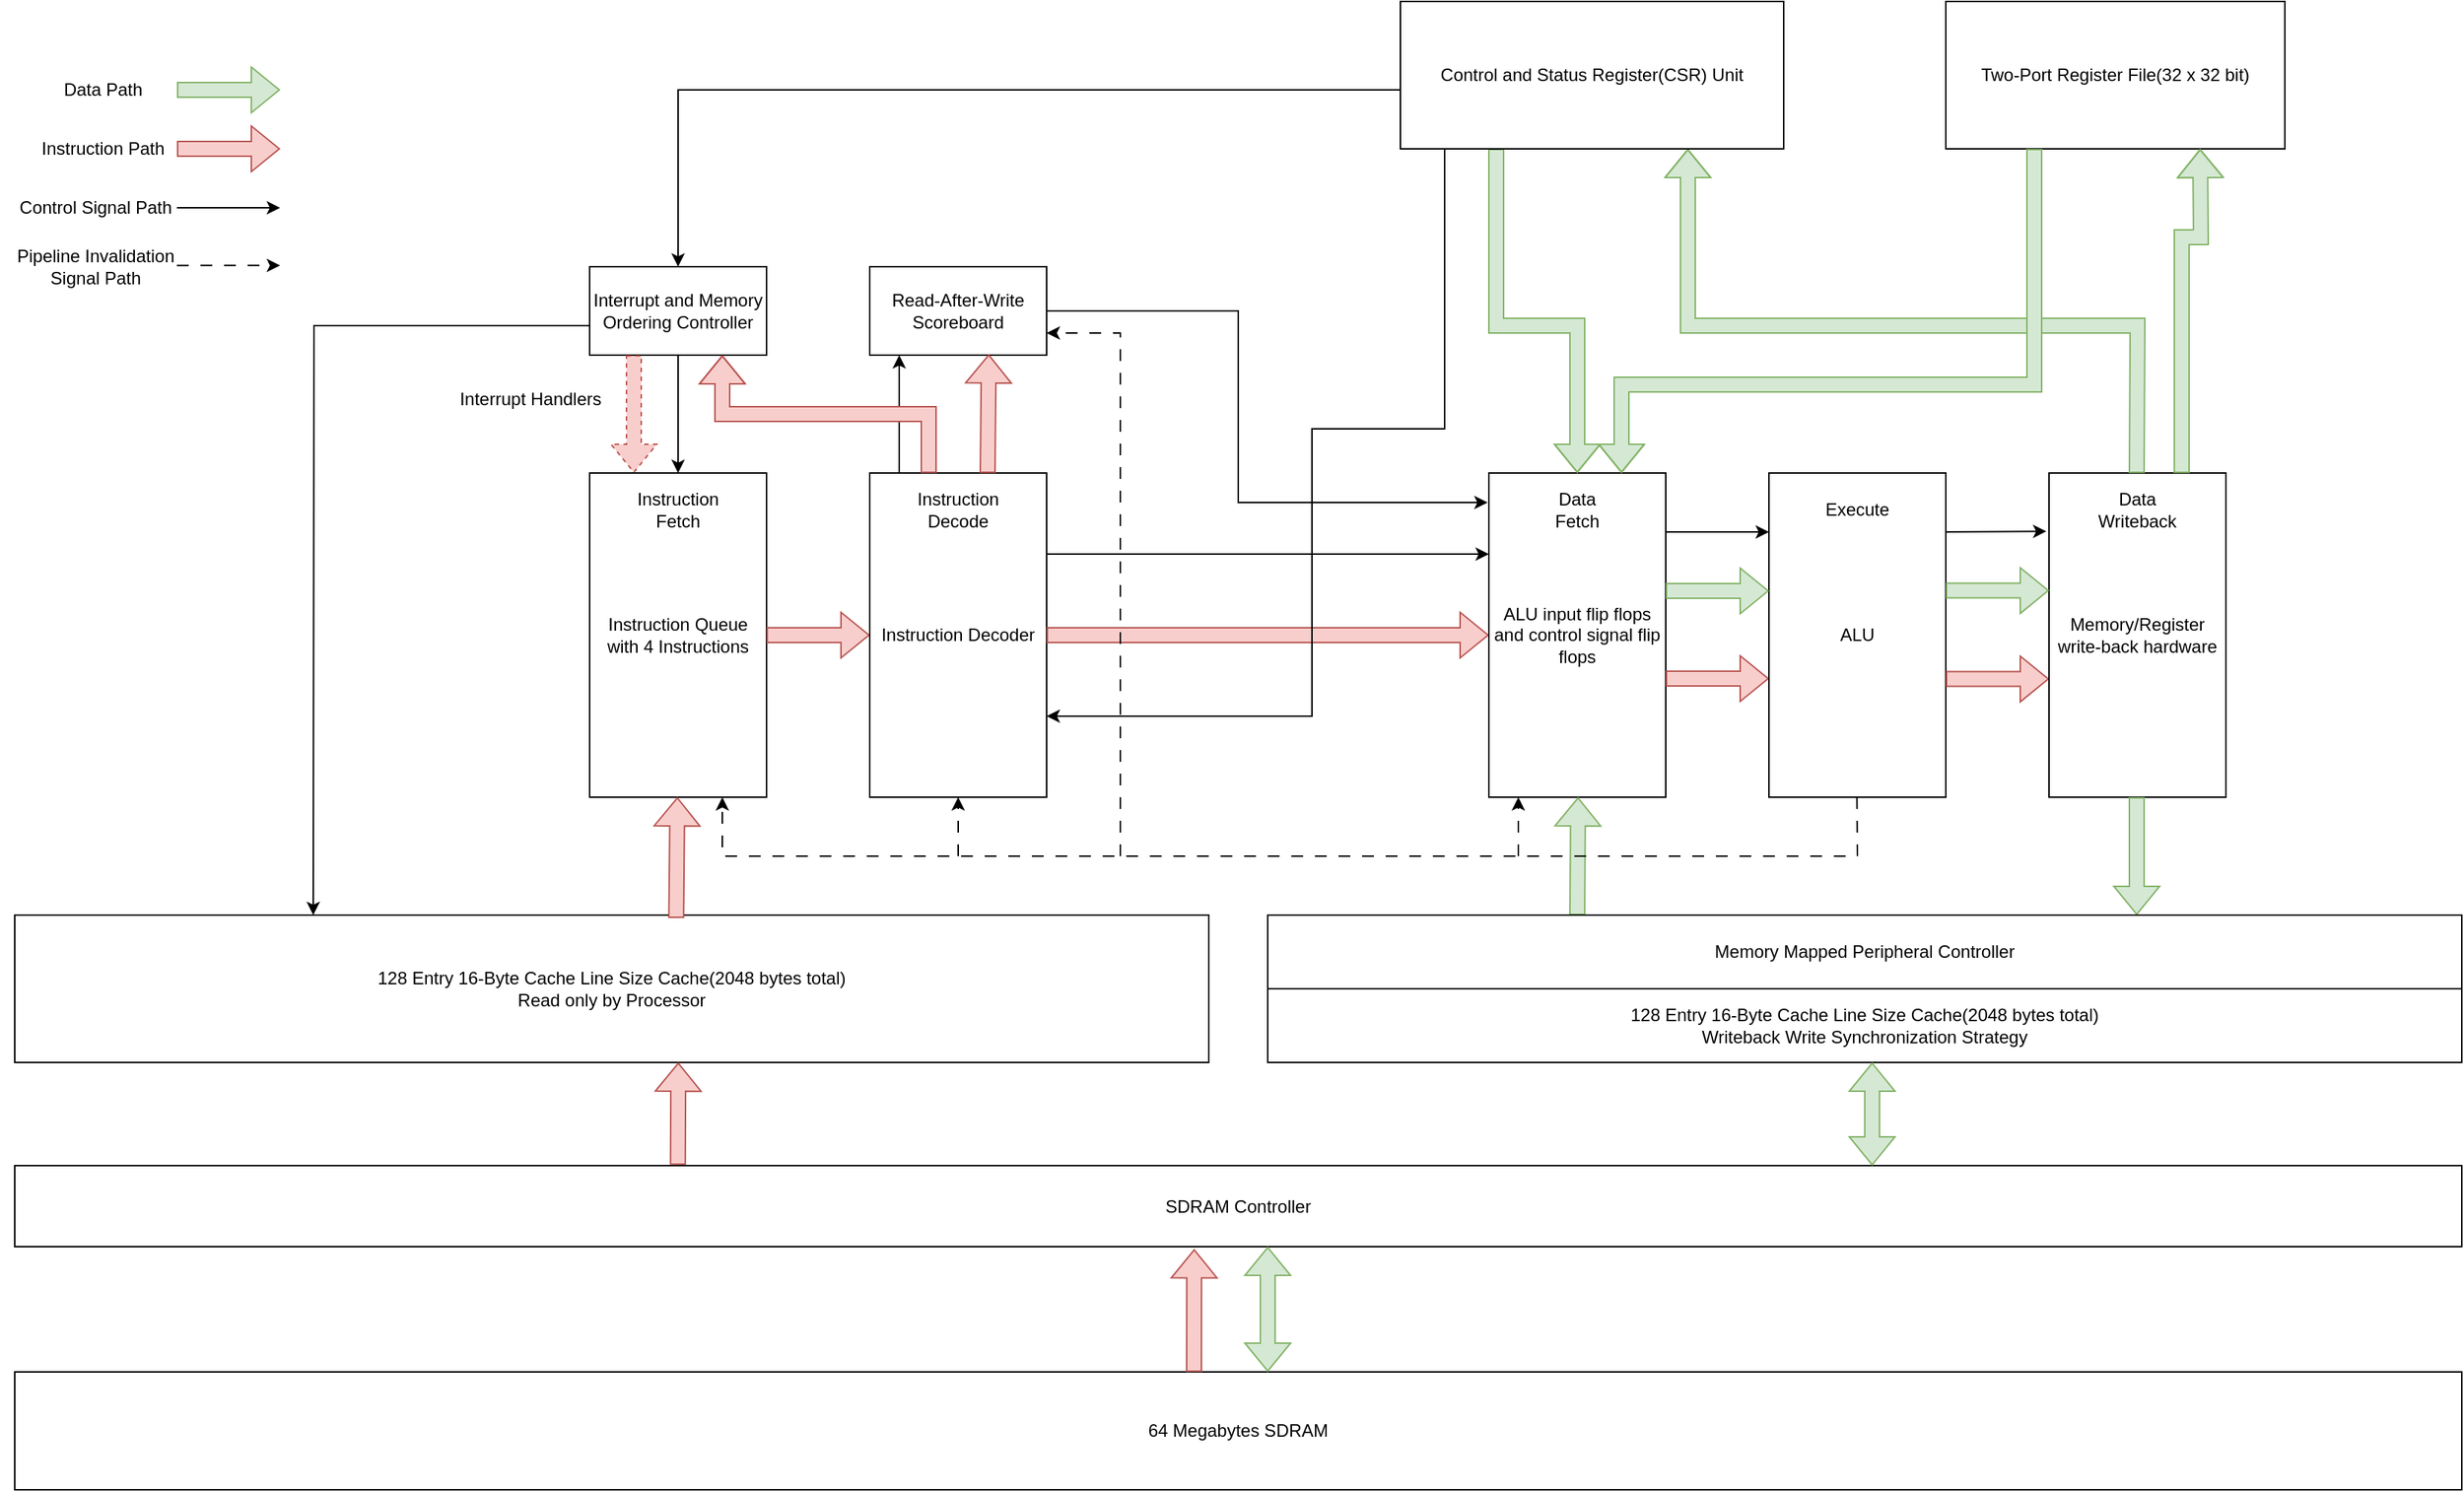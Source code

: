 <mxfile version="21.6.5" type="device">
  <diagram name="Page-1" id="JWE1wfc7kts20WYxoRY5">
    <mxGraphModel dx="1728" dy="1032" grid="1" gridSize="10" guides="1" tooltips="1" connect="1" arrows="1" fold="1" page="1" pageScale="1" pageWidth="850" pageHeight="1100" math="0" shadow="0">
      <root>
        <mxCell id="0" />
        <mxCell id="1" parent="0" />
        <mxCell id="zqCklAuxV9BFTB3McMf0-1" value="128 Entry 16-Byte Cache Line Size Cache(2048 bytes total)&lt;br&gt;Read only by Processor" style="rounded=0;whiteSpace=wrap;html=1;" vertex="1" parent="1">
          <mxGeometry x="20" y="680" width="810" height="100" as="geometry" />
        </mxCell>
        <mxCell id="zqCklAuxV9BFTB3McMf0-2" value="64 Megabytes SDRAM" style="rounded=0;whiteSpace=wrap;html=1;" vertex="1" parent="1">
          <mxGeometry x="20" y="990" width="1660" height="80" as="geometry" />
        </mxCell>
        <mxCell id="zqCklAuxV9BFTB3McMf0-4" value="Instruction Queue with 4 Instructions" style="rounded=0;whiteSpace=wrap;html=1;" vertex="1" parent="1">
          <mxGeometry x="410" y="380" width="120" height="220" as="geometry" />
        </mxCell>
        <mxCell id="zqCklAuxV9BFTB3McMf0-5" value="" style="shape=flexArrow;endArrow=classic;html=1;rounded=0;fillColor=#f8cecc;strokeColor=#b85450;" edge="1" parent="1">
          <mxGeometry width="50" height="50" relative="1" as="geometry">
            <mxPoint x="530" y="490" as="sourcePoint" />
            <mxPoint x="600" y="490" as="targetPoint" />
          </mxGeometry>
        </mxCell>
        <mxCell id="zqCklAuxV9BFTB3McMf0-6" value="Instruction Decoder" style="rounded=0;whiteSpace=wrap;html=1;" vertex="1" parent="1">
          <mxGeometry x="600" y="380" width="120" height="220" as="geometry" />
        </mxCell>
        <mxCell id="zqCklAuxV9BFTB3McMf0-7" value="" style="shape=flexArrow;endArrow=classic;html=1;rounded=0;fillColor=#f8cecc;strokeColor=#b85450;entryX=0;entryY=0.5;entryDx=0;entryDy=0;" edge="1" parent="1" target="zqCklAuxV9BFTB3McMf0-8">
          <mxGeometry width="50" height="50" relative="1" as="geometry">
            <mxPoint x="720" y="490" as="sourcePoint" />
            <mxPoint x="790" y="490" as="targetPoint" />
          </mxGeometry>
        </mxCell>
        <mxCell id="zqCklAuxV9BFTB3McMf0-8" value="ALU input flip flops and control signal flip flops" style="rounded=0;whiteSpace=wrap;html=1;" vertex="1" parent="1">
          <mxGeometry x="1020" y="380" width="120" height="220" as="geometry" />
        </mxCell>
        <mxCell id="zqCklAuxV9BFTB3McMf0-9" value="" style="shape=flexArrow;endArrow=classic;html=1;rounded=0;fillColor=#f8cecc;strokeColor=#b85450;" edge="1" parent="1">
          <mxGeometry width="50" height="50" relative="1" as="geometry">
            <mxPoint x="1140" y="519.5" as="sourcePoint" />
            <mxPoint x="1210" y="519.5" as="targetPoint" />
          </mxGeometry>
        </mxCell>
        <mxCell id="zqCklAuxV9BFTB3McMf0-10" value="ALU" style="rounded=0;whiteSpace=wrap;html=1;" vertex="1" parent="1">
          <mxGeometry x="1210" y="380" width="120" height="220" as="geometry" />
        </mxCell>
        <mxCell id="zqCklAuxV9BFTB3McMf0-11" value="" style="shape=flexArrow;endArrow=classic;html=1;rounded=0;fillColor=#f8cecc;strokeColor=#b85450;" edge="1" parent="1">
          <mxGeometry width="50" height="50" relative="1" as="geometry">
            <mxPoint x="1330" y="519.76" as="sourcePoint" />
            <mxPoint x="1400" y="519.76" as="targetPoint" />
          </mxGeometry>
        </mxCell>
        <mxCell id="zqCklAuxV9BFTB3McMf0-12" value="Memory/Register write-back hardware" style="rounded=0;whiteSpace=wrap;html=1;" vertex="1" parent="1">
          <mxGeometry x="1400" y="380" width="120" height="220" as="geometry" />
        </mxCell>
        <mxCell id="zqCklAuxV9BFTB3McMf0-14" value="SDRAM Controller" style="rounded=0;whiteSpace=wrap;html=1;" vertex="1" parent="1">
          <mxGeometry x="20" y="850" width="1660" height="55" as="geometry" />
        </mxCell>
        <mxCell id="zqCklAuxV9BFTB3McMf0-15" value="128 Entry 16-Byte Cache Line Size Cache(2048 bytes total)&lt;br&gt;Writeback Write Synchronization Strategy" style="rounded=0;whiteSpace=wrap;html=1;" vertex="1" parent="1">
          <mxGeometry x="870" y="730" width="810" height="50" as="geometry" />
        </mxCell>
        <mxCell id="zqCklAuxV9BFTB3McMf0-17" value="Instruction Fetch" style="text;html=1;strokeColor=none;fillColor=none;align=center;verticalAlign=middle;whiteSpace=wrap;rounded=0;" vertex="1" parent="1">
          <mxGeometry x="440" y="390" width="60" height="30" as="geometry" />
        </mxCell>
        <mxCell id="zqCklAuxV9BFTB3McMf0-18" value="Instruction Decode" style="text;html=1;strokeColor=none;fillColor=none;align=center;verticalAlign=middle;whiteSpace=wrap;rounded=0;" vertex="1" parent="1">
          <mxGeometry x="630" y="390" width="60" height="30" as="geometry" />
        </mxCell>
        <mxCell id="zqCklAuxV9BFTB3McMf0-19" value="Data Fetch" style="text;html=1;strokeColor=none;fillColor=none;align=center;verticalAlign=middle;whiteSpace=wrap;rounded=0;" vertex="1" parent="1">
          <mxGeometry x="1050" y="390" width="60" height="30" as="geometry" />
        </mxCell>
        <mxCell id="zqCklAuxV9BFTB3McMf0-20" value="Execute" style="text;html=1;strokeColor=none;fillColor=none;align=center;verticalAlign=middle;whiteSpace=wrap;rounded=0;" vertex="1" parent="1">
          <mxGeometry x="1240" y="390" width="60" height="30" as="geometry" />
        </mxCell>
        <mxCell id="zqCklAuxV9BFTB3McMf0-21" value="Data Writeback" style="text;html=1;strokeColor=none;fillColor=none;align=center;verticalAlign=middle;whiteSpace=wrap;rounded=0;" vertex="1" parent="1">
          <mxGeometry x="1430" y="390" width="60" height="30" as="geometry" />
        </mxCell>
        <mxCell id="zqCklAuxV9BFTB3McMf0-24" value="Two-Port Register File(32 x 32 bit)" style="rounded=0;whiteSpace=wrap;html=1;" vertex="1" parent="1">
          <mxGeometry x="1330" y="60" width="230" height="100" as="geometry" />
        </mxCell>
        <mxCell id="zqCklAuxV9BFTB3McMf0-27" value="" style="shape=flexArrow;endArrow=classic;html=1;rounded=0;entryX=0.5;entryY=0;entryDx=0;entryDy=0;fillColor=#d5e8d4;strokeColor=#82b366;exitX=0.25;exitY=1;exitDx=0;exitDy=0;" edge="1" parent="1" source="zqCklAuxV9BFTB3McMf0-59" target="zqCklAuxV9BFTB3McMf0-8">
          <mxGeometry width="50" height="50" relative="1" as="geometry">
            <mxPoint x="1080" y="300" as="sourcePoint" />
            <mxPoint x="1080" y="370" as="targetPoint" />
            <Array as="points">
              <mxPoint x="1025" y="280" />
              <mxPoint x="1080" y="280" />
            </Array>
          </mxGeometry>
        </mxCell>
        <mxCell id="zqCklAuxV9BFTB3McMf0-28" value="" style="shape=flexArrow;endArrow=classic;html=1;rounded=0;fillColor=#d5e8d4;strokeColor=#82b366;" edge="1" parent="1">
          <mxGeometry width="50" height="50" relative="1" as="geometry">
            <mxPoint x="1140" y="460" as="sourcePoint" />
            <mxPoint x="1210" y="460" as="targetPoint" />
          </mxGeometry>
        </mxCell>
        <mxCell id="zqCklAuxV9BFTB3McMf0-29" value="" style="shape=flexArrow;endArrow=classic;html=1;rounded=0;fillColor=#d5e8d4;strokeColor=#82b366;" edge="1" parent="1">
          <mxGeometry width="50" height="50" relative="1" as="geometry">
            <mxPoint x="1330" y="459.76" as="sourcePoint" />
            <mxPoint x="1400" y="459.76" as="targetPoint" />
          </mxGeometry>
        </mxCell>
        <mxCell id="zqCklAuxV9BFTB3McMf0-30" value="" style="shape=flexArrow;endArrow=classic;html=1;rounded=0;entryX=0.5;entryY=0;entryDx=0;entryDy=0;fillColor=#d5e8d4;strokeColor=#82b366;" edge="1" parent="1">
          <mxGeometry width="50" height="50" relative="1" as="geometry">
            <mxPoint x="1459.5" y="600" as="sourcePoint" />
            <mxPoint x="1459.5" y="680" as="targetPoint" />
          </mxGeometry>
        </mxCell>
        <mxCell id="zqCklAuxV9BFTB3McMf0-31" value="" style="shape=flexArrow;endArrow=classic;html=1;rounded=0;fillColor=#d5e8d4;strokeColor=#82b366;entryX=0.75;entryY=1;entryDx=0;entryDy=0;" edge="1" parent="1" target="zqCklAuxV9BFTB3McMf0-59">
          <mxGeometry width="50" height="50" relative="1" as="geometry">
            <mxPoint x="1459.5" y="380" as="sourcePoint" />
            <mxPoint x="1460" y="300" as="targetPoint" />
            <Array as="points">
              <mxPoint x="1460" y="280" />
              <mxPoint x="1155" y="280" />
            </Array>
          </mxGeometry>
        </mxCell>
        <mxCell id="zqCklAuxV9BFTB3McMf0-33" value="" style="shape=flexArrow;endArrow=classic;html=1;rounded=0;fillColor=#f8cecc;strokeColor=#b85450;entryX=0.25;entryY=1;entryDx=0;entryDy=0;exitX=0.554;exitY=0.02;exitDx=0;exitDy=0;exitPerimeter=0;" edge="1" parent="1" source="zqCklAuxV9BFTB3McMf0-1">
          <mxGeometry width="50" height="50" relative="1" as="geometry">
            <mxPoint x="469.5" y="660" as="sourcePoint" />
            <mxPoint x="469.5" y="600" as="targetPoint" />
          </mxGeometry>
        </mxCell>
        <mxCell id="zqCklAuxV9BFTB3McMf0-34" value="Read-After-Write Scoreboard" style="rounded=0;whiteSpace=wrap;html=1;" vertex="1" parent="1">
          <mxGeometry x="600" y="240" width="120" height="60" as="geometry" />
        </mxCell>
        <mxCell id="zqCklAuxV9BFTB3McMf0-36" value="" style="shape=flexArrow;endArrow=classic;startArrow=classic;html=1;rounded=0;fillColor=#d5e8d4;strokeColor=#82b366;" edge="1" parent="1">
          <mxGeometry width="100" height="100" relative="1" as="geometry">
            <mxPoint x="870" y="990" as="sourcePoint" />
            <mxPoint x="870" y="905" as="targetPoint" />
          </mxGeometry>
        </mxCell>
        <mxCell id="zqCklAuxV9BFTB3McMf0-37" value="" style="shape=flexArrow;endArrow=classic;html=1;rounded=0;fillColor=#d5e8d4;strokeColor=#82b366;" edge="1" parent="1">
          <mxGeometry width="50" height="50" relative="1" as="geometry">
            <mxPoint x="1080" y="680" as="sourcePoint" />
            <mxPoint x="1080.5" y="600" as="targetPoint" />
          </mxGeometry>
        </mxCell>
        <mxCell id="zqCklAuxV9BFTB3McMf0-38" value="" style="endArrow=classic;html=1;rounded=0;entryX=0.5;entryY=1;entryDx=0;entryDy=0;" edge="1" parent="1">
          <mxGeometry width="50" height="50" relative="1" as="geometry">
            <mxPoint x="620" y="380" as="sourcePoint" />
            <mxPoint x="620" y="300" as="targetPoint" />
          </mxGeometry>
        </mxCell>
        <mxCell id="zqCklAuxV9BFTB3McMf0-39" value="" style="endArrow=classic;html=1;rounded=0;exitX=1;exitY=0.25;exitDx=0;exitDy=0;" edge="1" parent="1" source="zqCklAuxV9BFTB3McMf0-6">
          <mxGeometry width="50" height="50" relative="1" as="geometry">
            <mxPoint x="720" y="440.28" as="sourcePoint" />
            <mxPoint x="1020" y="435" as="targetPoint" />
          </mxGeometry>
        </mxCell>
        <mxCell id="zqCklAuxV9BFTB3McMf0-40" value="" style="endArrow=classic;html=1;rounded=0;entryX=0;entryY=0.182;entryDx=0;entryDy=0;entryPerimeter=0;" edge="1" parent="1" target="zqCklAuxV9BFTB3McMf0-10">
          <mxGeometry width="50" height="50" relative="1" as="geometry">
            <mxPoint x="1140" y="420" as="sourcePoint" />
            <mxPoint x="1190" y="370" as="targetPoint" />
          </mxGeometry>
        </mxCell>
        <mxCell id="zqCklAuxV9BFTB3McMf0-42" value="" style="endArrow=classic;html=1;rounded=0;entryX=-0.015;entryY=0.18;entryDx=0;entryDy=0;entryPerimeter=0;" edge="1" parent="1" target="zqCklAuxV9BFTB3McMf0-12">
          <mxGeometry width="50" height="50" relative="1" as="geometry">
            <mxPoint x="1330" y="420" as="sourcePoint" />
            <mxPoint x="1399" y="420" as="targetPoint" />
          </mxGeometry>
        </mxCell>
        <mxCell id="zqCklAuxV9BFTB3McMf0-43" value="" style="shape=flexArrow;endArrow=classic;html=1;rounded=0;entryX=0.673;entryY=0.99;entryDx=0;entryDy=0;entryPerimeter=0;fillColor=#f8cecc;strokeColor=#b85450;" edge="1" parent="1" target="zqCklAuxV9BFTB3McMf0-34">
          <mxGeometry width="50" height="50" relative="1" as="geometry">
            <mxPoint x="680" y="380" as="sourcePoint" />
            <mxPoint x="730" y="330" as="targetPoint" />
          </mxGeometry>
        </mxCell>
        <mxCell id="zqCklAuxV9BFTB3McMf0-44" value="" style="shape=flexArrow;endArrow=classic;html=1;rounded=0;entryX=0.482;entryY=1.031;entryDx=0;entryDy=0;entryPerimeter=0;fillColor=#f8cecc;strokeColor=#b85450;" edge="1" parent="1" target="zqCklAuxV9BFTB3McMf0-14">
          <mxGeometry width="50" height="50" relative="1" as="geometry">
            <mxPoint x="820" y="990" as="sourcePoint" />
            <mxPoint x="820" y="910" as="targetPoint" />
          </mxGeometry>
        </mxCell>
        <mxCell id="zqCklAuxV9BFTB3McMf0-45" value="" style="shape=flexArrow;endArrow=classic;html=1;rounded=0;fillColor=#f8cecc;strokeColor=#b85450;entryX=0.25;entryY=1;entryDx=0;entryDy=0;exitX=0.271;exitY=-0.01;exitDx=0;exitDy=0;exitPerimeter=0;" edge="1" parent="1" source="zqCklAuxV9BFTB3McMf0-14">
          <mxGeometry width="50" height="50" relative="1" as="geometry">
            <mxPoint x="469.66" y="862" as="sourcePoint" />
            <mxPoint x="470.16" y="780" as="targetPoint" />
          </mxGeometry>
        </mxCell>
        <mxCell id="zqCklAuxV9BFTB3McMf0-46" value="" style="shape=flexArrow;endArrow=classic;startArrow=classic;html=1;rounded=0;fillColor=#d5e8d4;strokeColor=#82b366;" edge="1" parent="1">
          <mxGeometry width="100" height="100" relative="1" as="geometry">
            <mxPoint x="1280" y="850" as="sourcePoint" />
            <mxPoint x="1280" y="780" as="targetPoint" />
          </mxGeometry>
        </mxCell>
        <mxCell id="zqCklAuxV9BFTB3McMf0-48" value="" style="endArrow=classic;html=1;rounded=0;entryX=-0.007;entryY=0.091;entryDx=0;entryDy=0;entryPerimeter=0;" edge="1" parent="1" target="zqCklAuxV9BFTB3McMf0-8">
          <mxGeometry width="50" height="50" relative="1" as="geometry">
            <mxPoint x="720" y="270" as="sourcePoint" />
            <mxPoint x="960" y="380" as="targetPoint" />
            <Array as="points">
              <mxPoint x="850" y="270" />
              <mxPoint x="850" y="400" />
            </Array>
          </mxGeometry>
        </mxCell>
        <mxCell id="zqCklAuxV9BFTB3McMf0-51" value="" style="endArrow=classic;html=1;rounded=0;dashed=1;dashPattern=8 8;entryX=0.75;entryY=1;entryDx=0;entryDy=0;" edge="1" parent="1" target="zqCklAuxV9BFTB3McMf0-4">
          <mxGeometry width="50" height="50" relative="1" as="geometry">
            <mxPoint x="1269.69" y="600" as="sourcePoint" />
            <mxPoint x="1270" y="640" as="targetPoint" />
            <Array as="points">
              <mxPoint x="1270" y="640" />
              <mxPoint x="500" y="640" />
            </Array>
          </mxGeometry>
        </mxCell>
        <mxCell id="zqCklAuxV9BFTB3McMf0-54" value="" style="endArrow=classic;html=1;rounded=0;dashed=1;dashPattern=8 8;" edge="1" parent="1">
          <mxGeometry width="50" height="50" relative="1" as="geometry">
            <mxPoint x="660" y="640" as="sourcePoint" />
            <mxPoint x="660" y="600" as="targetPoint" />
          </mxGeometry>
        </mxCell>
        <mxCell id="zqCklAuxV9BFTB3McMf0-55" value="" style="endArrow=classic;html=1;rounded=0;dashed=1;dashPattern=8 8;" edge="1" parent="1">
          <mxGeometry width="50" height="50" relative="1" as="geometry">
            <mxPoint x="1040" y="640" as="sourcePoint" />
            <mxPoint x="1040" y="600" as="targetPoint" />
          </mxGeometry>
        </mxCell>
        <mxCell id="zqCklAuxV9BFTB3McMf0-56" value="" style="endArrow=classic;html=1;rounded=0;dashed=1;dashPattern=8 8;entryX=1;entryY=0.75;entryDx=0;entryDy=0;" edge="1" parent="1" target="zqCklAuxV9BFTB3McMf0-34">
          <mxGeometry width="50" height="50" relative="1" as="geometry">
            <mxPoint x="770" y="640" as="sourcePoint" />
            <mxPoint x="770" y="600" as="targetPoint" />
            <Array as="points">
              <mxPoint x="770" y="285" />
            </Array>
          </mxGeometry>
        </mxCell>
        <mxCell id="zqCklAuxV9BFTB3McMf0-58" value="Memory Mapped Peripheral Controller" style="rounded=0;whiteSpace=wrap;html=1;" vertex="1" parent="1">
          <mxGeometry x="870" y="680" width="810" height="50" as="geometry" />
        </mxCell>
        <mxCell id="zqCklAuxV9BFTB3McMf0-59" value="Control and Status Register(CSR) Unit" style="rounded=0;whiteSpace=wrap;html=1;" vertex="1" parent="1">
          <mxGeometry x="960" y="60" width="260" height="100" as="geometry" />
        </mxCell>
        <mxCell id="zqCklAuxV9BFTB3McMf0-60" value="" style="shape=flexArrow;endArrow=classic;html=1;rounded=0;entryX=0.75;entryY=1;entryDx=0;entryDy=0;fillColor=#d5e8d4;strokeColor=#82b366;exitX=0.75;exitY=0;exitDx=0;exitDy=0;" edge="1" parent="1" source="zqCklAuxV9BFTB3McMf0-12" target="zqCklAuxV9BFTB3McMf0-24">
          <mxGeometry width="50" height="50" relative="1" as="geometry">
            <mxPoint x="1460" y="280" as="sourcePoint" />
            <mxPoint x="1510" y="230" as="targetPoint" />
            <Array as="points">
              <mxPoint x="1490" y="220" />
              <mxPoint x="1503" y="220" />
            </Array>
          </mxGeometry>
        </mxCell>
        <mxCell id="zqCklAuxV9BFTB3McMf0-61" value="" style="shape=flexArrow;endArrow=classic;html=1;rounded=0;entryX=0.75;entryY=0;entryDx=0;entryDy=0;fillColor=#d5e8d4;strokeColor=#82b366;" edge="1" parent="1" target="zqCklAuxV9BFTB3McMf0-8">
          <mxGeometry width="50" height="50" relative="1" as="geometry">
            <mxPoint x="1390" y="160" as="sourcePoint" />
            <mxPoint x="1440" y="110" as="targetPoint" />
            <Array as="points">
              <mxPoint x="1390" y="320" />
              <mxPoint x="1110" y="320" />
            </Array>
          </mxGeometry>
        </mxCell>
        <mxCell id="zqCklAuxV9BFTB3McMf0-70" value="" style="endArrow=classic;html=1;rounded=0;entryX=1;entryY=0.75;entryDx=0;entryDy=0;" edge="1" parent="1" target="zqCklAuxV9BFTB3McMf0-6">
          <mxGeometry width="50" height="50" relative="1" as="geometry">
            <mxPoint x="990" y="160" as="sourcePoint" />
            <mxPoint x="1040" y="110" as="targetPoint" />
            <Array as="points">
              <mxPoint x="990" y="350" />
              <mxPoint x="900" y="350" />
              <mxPoint x="900" y="545" />
            </Array>
          </mxGeometry>
        </mxCell>
        <mxCell id="zqCklAuxV9BFTB3McMf0-74" value="Interrupt and Memory Ordering Controller" style="rounded=0;whiteSpace=wrap;html=1;" vertex="1" parent="1">
          <mxGeometry x="410" y="240" width="120" height="60" as="geometry" />
        </mxCell>
        <mxCell id="zqCklAuxV9BFTB3McMf0-75" value="" style="shape=flexArrow;endArrow=classic;html=1;rounded=0;entryX=0.75;entryY=1;entryDx=0;entryDy=0;fillColor=#f8cecc;strokeColor=#b85450;" edge="1" parent="1" target="zqCklAuxV9BFTB3McMf0-74">
          <mxGeometry width="50" height="50" relative="1" as="geometry">
            <mxPoint x="640" y="380" as="sourcePoint" />
            <mxPoint x="641" y="299" as="targetPoint" />
            <Array as="points">
              <mxPoint x="640" y="340" />
              <mxPoint x="500" y="340" />
            </Array>
          </mxGeometry>
        </mxCell>
        <mxCell id="zqCklAuxV9BFTB3McMf0-76" value="" style="shape=flexArrow;endArrow=classic;html=1;rounded=0;entryX=0.25;entryY=0;entryDx=0;entryDy=0;exitX=0.25;exitY=1;exitDx=0;exitDy=0;fillColor=#f8cecc;strokeColor=#b85450;dashed=1;" edge="1" parent="1" source="zqCklAuxV9BFTB3McMf0-74" target="zqCklAuxV9BFTB3McMf0-4">
          <mxGeometry width="50" height="50" relative="1" as="geometry">
            <mxPoint x="440" y="300" as="sourcePoint" />
            <mxPoint x="490" y="250" as="targetPoint" />
          </mxGeometry>
        </mxCell>
        <mxCell id="zqCklAuxV9BFTB3McMf0-77" value="Interrupt Handlers" style="text;html=1;strokeColor=none;fillColor=none;align=center;verticalAlign=middle;whiteSpace=wrap;rounded=0;" vertex="1" parent="1">
          <mxGeometry x="300" y="310" width="140" height="40" as="geometry" />
        </mxCell>
        <mxCell id="zqCklAuxV9BFTB3McMf0-78" value="" style="endArrow=classic;html=1;rounded=0;entryX=0.5;entryY=0;entryDx=0;entryDy=0;" edge="1" parent="1" target="zqCklAuxV9BFTB3McMf0-74">
          <mxGeometry width="50" height="50" relative="1" as="geometry">
            <mxPoint x="960" y="120" as="sourcePoint" />
            <mxPoint x="1010" y="70" as="targetPoint" />
            <Array as="points">
              <mxPoint x="470" y="120" />
            </Array>
          </mxGeometry>
        </mxCell>
        <mxCell id="zqCklAuxV9BFTB3McMf0-79" value="" style="endArrow=classic;html=1;rounded=0;entryX=0.5;entryY=0;entryDx=0;entryDy=0;" edge="1" parent="1" target="zqCklAuxV9BFTB3McMf0-4">
          <mxGeometry width="50" height="50" relative="1" as="geometry">
            <mxPoint x="470" y="300" as="sourcePoint" />
            <mxPoint x="520" y="250" as="targetPoint" />
          </mxGeometry>
        </mxCell>
        <mxCell id="zqCklAuxV9BFTB3McMf0-80" value="" style="endArrow=classic;html=1;rounded=0;entryX=0.25;entryY=0;entryDx=0;entryDy=0;" edge="1" parent="1" target="zqCklAuxV9BFTB3McMf0-1">
          <mxGeometry width="50" height="50" relative="1" as="geometry">
            <mxPoint x="410" y="280" as="sourcePoint" />
            <mxPoint x="460" y="230" as="targetPoint" />
            <Array as="points">
              <mxPoint x="223" y="280" />
            </Array>
          </mxGeometry>
        </mxCell>
        <mxCell id="zqCklAuxV9BFTB3McMf0-82" value="" style="shape=flexArrow;endArrow=classic;html=1;rounded=0;fillColor=#f8cecc;strokeColor=#b85450;" edge="1" parent="1">
          <mxGeometry width="50" height="50" relative="1" as="geometry">
            <mxPoint x="130" y="160" as="sourcePoint" />
            <mxPoint x="200" y="160" as="targetPoint" />
          </mxGeometry>
        </mxCell>
        <mxCell id="zqCklAuxV9BFTB3McMf0-84" value="" style="shape=flexArrow;endArrow=classic;html=1;rounded=0;fillColor=#d5e8d4;strokeColor=#82b366;" edge="1" parent="1">
          <mxGeometry width="50" height="50" relative="1" as="geometry">
            <mxPoint x="130" y="120" as="sourcePoint" />
            <mxPoint x="200" y="120" as="targetPoint" />
          </mxGeometry>
        </mxCell>
        <mxCell id="zqCklAuxV9BFTB3McMf0-85" value="" style="endArrow=classic;html=1;rounded=0;" edge="1" parent="1">
          <mxGeometry width="50" height="50" relative="1" as="geometry">
            <mxPoint x="130" y="200" as="sourcePoint" />
            <mxPoint x="200" y="200" as="targetPoint" />
          </mxGeometry>
        </mxCell>
        <mxCell id="zqCklAuxV9BFTB3McMf0-86" value="" style="endArrow=classic;html=1;rounded=0;dashed=1;dashPattern=8 8;" edge="1" parent="1">
          <mxGeometry width="50" height="50" relative="1" as="geometry">
            <mxPoint x="130" y="239.17" as="sourcePoint" />
            <mxPoint x="200" y="239.17" as="targetPoint" />
          </mxGeometry>
        </mxCell>
        <mxCell id="zqCklAuxV9BFTB3McMf0-87" value="Data Path" style="text;html=1;strokeColor=none;fillColor=none;align=center;verticalAlign=middle;whiteSpace=wrap;rounded=0;" vertex="1" parent="1">
          <mxGeometry x="50" y="110" width="60" height="20" as="geometry" />
        </mxCell>
        <mxCell id="zqCklAuxV9BFTB3McMf0-89" value="Instruction Path" style="text;html=1;strokeColor=none;fillColor=none;align=center;verticalAlign=middle;whiteSpace=wrap;rounded=0;" vertex="1" parent="1">
          <mxGeometry x="30" y="150" width="100" height="20" as="geometry" />
        </mxCell>
        <mxCell id="zqCklAuxV9BFTB3McMf0-90" value="Control Signal Path" style="text;html=1;strokeColor=none;fillColor=none;align=center;verticalAlign=middle;whiteSpace=wrap;rounded=0;" vertex="1" parent="1">
          <mxGeometry x="10" y="190" width="130" height="20" as="geometry" />
        </mxCell>
        <mxCell id="zqCklAuxV9BFTB3McMf0-91" value="Pipeline Invalidation Signal Path" style="text;html=1;strokeColor=none;fillColor=none;align=center;verticalAlign=middle;whiteSpace=wrap;rounded=0;" vertex="1" parent="1">
          <mxGeometry x="10" y="230" width="130" height="20" as="geometry" />
        </mxCell>
      </root>
    </mxGraphModel>
  </diagram>
</mxfile>
